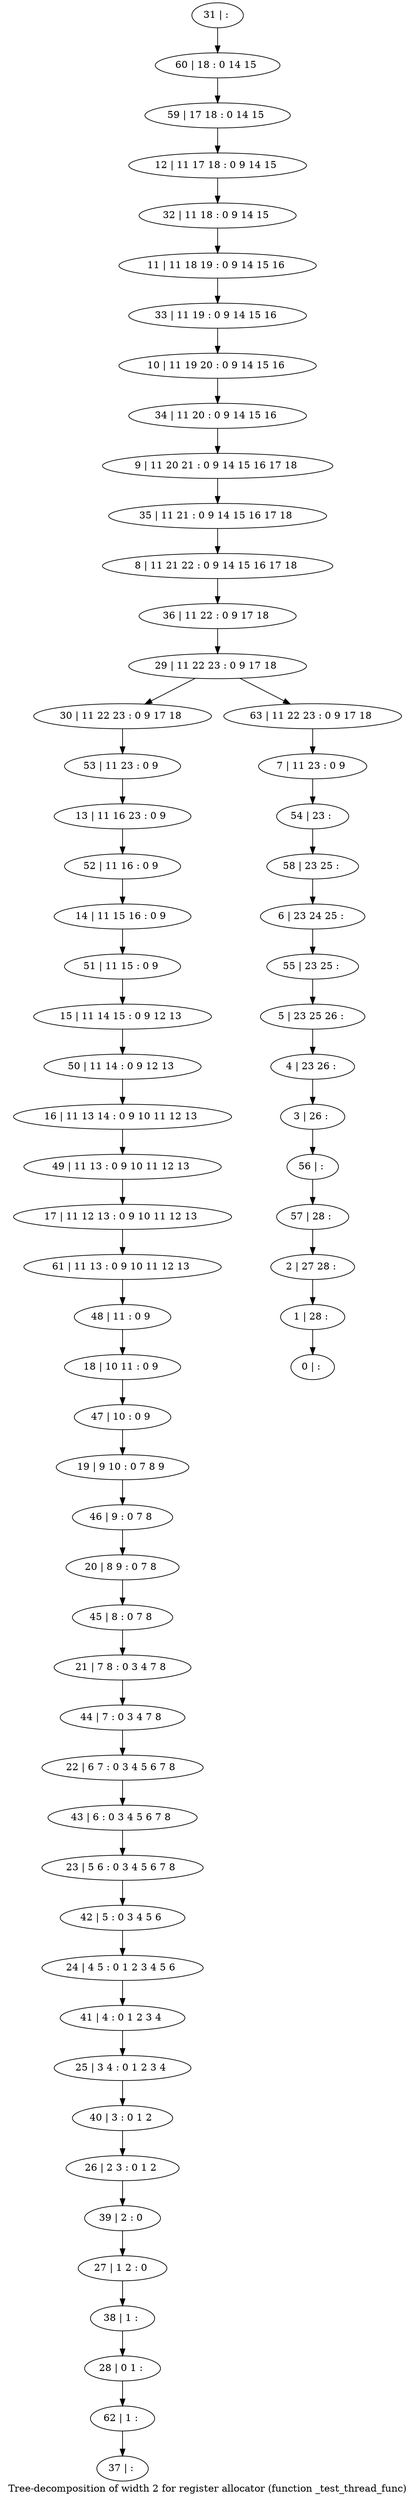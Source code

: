 digraph G {
graph [label="Tree-decomposition of width 2 for register allocator (function _test_thread_func)"]
0[label="0 | : "];
1[label="1 | 28 : "];
2[label="2 | 27 28 : "];
3[label="3 | 26 : "];
4[label="4 | 23 26 : "];
5[label="5 | 23 25 26 : "];
6[label="6 | 23 24 25 : "];
7[label="7 | 11 23 : 0 9 "];
8[label="8 | 11 21 22 : 0 9 14 15 16 17 18 "];
9[label="9 | 11 20 21 : 0 9 14 15 16 17 18 "];
10[label="10 | 11 19 20 : 0 9 14 15 16 "];
11[label="11 | 11 18 19 : 0 9 14 15 16 "];
12[label="12 | 11 17 18 : 0 9 14 15 "];
13[label="13 | 11 16 23 : 0 9 "];
14[label="14 | 11 15 16 : 0 9 "];
15[label="15 | 11 14 15 : 0 9 12 13 "];
16[label="16 | 11 13 14 : 0 9 10 11 12 13 "];
17[label="17 | 11 12 13 : 0 9 10 11 12 13 "];
18[label="18 | 10 11 : 0 9 "];
19[label="19 | 9 10 : 0 7 8 9 "];
20[label="20 | 8 9 : 0 7 8 "];
21[label="21 | 7 8 : 0 3 4 7 8 "];
22[label="22 | 6 7 : 0 3 4 5 6 7 8 "];
23[label="23 | 5 6 : 0 3 4 5 6 7 8 "];
24[label="24 | 4 5 : 0 1 2 3 4 5 6 "];
25[label="25 | 3 4 : 0 1 2 3 4 "];
26[label="26 | 2 3 : 0 1 2 "];
27[label="27 | 1 2 : 0 "];
28[label="28 | 0 1 : "];
29[label="29 | 11 22 23 : 0 9 17 18 "];
30[label="30 | 11 22 23 : 0 9 17 18 "];
31[label="31 | : "];
32[label="32 | 11 18 : 0 9 14 15 "];
33[label="33 | 11 19 : 0 9 14 15 16 "];
34[label="34 | 11 20 : 0 9 14 15 16 "];
35[label="35 | 11 21 : 0 9 14 15 16 17 18 "];
36[label="36 | 11 22 : 0 9 17 18 "];
37[label="37 | : "];
38[label="38 | 1 : "];
39[label="39 | 2 : 0 "];
40[label="40 | 3 : 0 1 2 "];
41[label="41 | 4 : 0 1 2 3 4 "];
42[label="42 | 5 : 0 3 4 5 6 "];
43[label="43 | 6 : 0 3 4 5 6 7 8 "];
44[label="44 | 7 : 0 3 4 7 8 "];
45[label="45 | 8 : 0 7 8 "];
46[label="46 | 9 : 0 7 8 "];
47[label="47 | 10 : 0 9 "];
48[label="48 | 11 : 0 9 "];
49[label="49 | 11 13 : 0 9 10 11 12 13 "];
50[label="50 | 11 14 : 0 9 12 13 "];
51[label="51 | 11 15 : 0 9 "];
52[label="52 | 11 16 : 0 9 "];
53[label="53 | 11 23 : 0 9 "];
54[label="54 | 23 : "];
55[label="55 | 23 25 : "];
56[label="56 | : "];
57[label="57 | 28 : "];
58[label="58 | 23 25 : "];
59[label="59 | 17 18 : 0 14 15 "];
60[label="60 | 18 : 0 14 15 "];
61[label="61 | 11 13 : 0 9 10 11 12 13 "];
62[label="62 | 1 : "];
63[label="63 | 11 22 23 : 0 9 17 18 "];
38->28 ;
27->38 ;
39->27 ;
26->39 ;
40->26 ;
25->40 ;
41->25 ;
24->41 ;
42->24 ;
23->42 ;
43->23 ;
22->43 ;
44->22 ;
21->44 ;
45->21 ;
20->45 ;
46->20 ;
19->46 ;
47->19 ;
18->47 ;
48->18 ;
49->17 ;
16->49 ;
50->16 ;
15->50 ;
51->15 ;
14->51 ;
52->14 ;
13->52 ;
53->13 ;
30->53 ;
61->48 ;
17->61 ;
62->37 ;
28->62 ;
31->60 ;
60->59 ;
59->12 ;
12->32 ;
32->11 ;
11->33 ;
33->10 ;
10->34 ;
34->9 ;
9->35 ;
35->8 ;
8->36 ;
36->29 ;
7->54 ;
54->58 ;
58->6 ;
6->55 ;
55->5 ;
5->4 ;
4->3 ;
3->56 ;
56->57 ;
57->2 ;
2->1 ;
1->0 ;
63->7 ;
29->30 ;
29->63 ;
}
